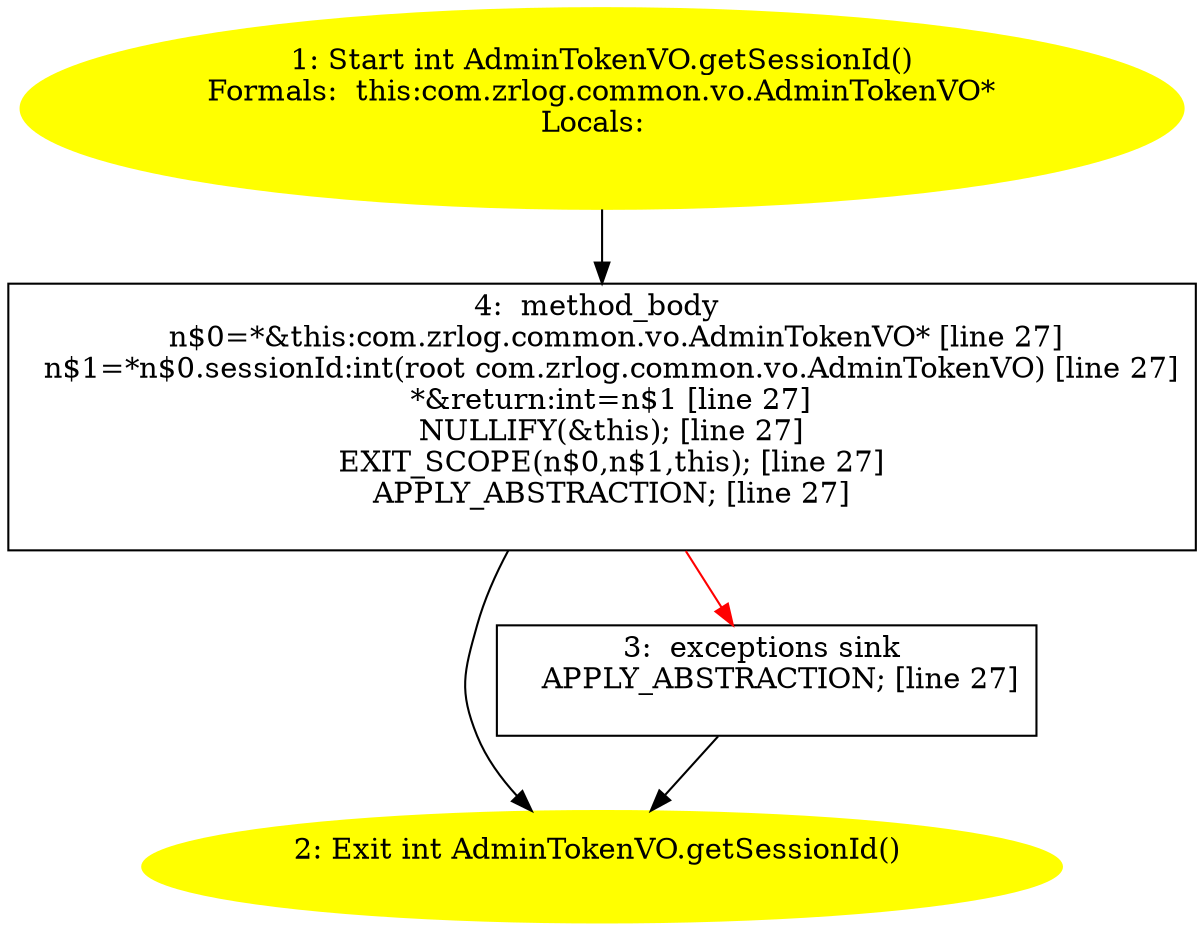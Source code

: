 /* @generated */
digraph cfg {
"com.zrlog.common.vo.AdminTokenVO.getSessionId():int.7a0fe0995501e17cba7015cff1a004c4_1" [label="1: Start int AdminTokenVO.getSessionId()\nFormals:  this:com.zrlog.common.vo.AdminTokenVO*\nLocals:  \n  " color=yellow style=filled]
	

	 "com.zrlog.common.vo.AdminTokenVO.getSessionId():int.7a0fe0995501e17cba7015cff1a004c4_1" -> "com.zrlog.common.vo.AdminTokenVO.getSessionId():int.7a0fe0995501e17cba7015cff1a004c4_4" ;
"com.zrlog.common.vo.AdminTokenVO.getSessionId():int.7a0fe0995501e17cba7015cff1a004c4_2" [label="2: Exit int AdminTokenVO.getSessionId() \n  " color=yellow style=filled]
	

"com.zrlog.common.vo.AdminTokenVO.getSessionId():int.7a0fe0995501e17cba7015cff1a004c4_3" [label="3:  exceptions sink \n   APPLY_ABSTRACTION; [line 27]\n " shape="box"]
	

	 "com.zrlog.common.vo.AdminTokenVO.getSessionId():int.7a0fe0995501e17cba7015cff1a004c4_3" -> "com.zrlog.common.vo.AdminTokenVO.getSessionId():int.7a0fe0995501e17cba7015cff1a004c4_2" ;
"com.zrlog.common.vo.AdminTokenVO.getSessionId():int.7a0fe0995501e17cba7015cff1a004c4_4" [label="4:  method_body \n   n$0=*&this:com.zrlog.common.vo.AdminTokenVO* [line 27]\n  n$1=*n$0.sessionId:int(root com.zrlog.common.vo.AdminTokenVO) [line 27]\n  *&return:int=n$1 [line 27]\n  NULLIFY(&this); [line 27]\n  EXIT_SCOPE(n$0,n$1,this); [line 27]\n  APPLY_ABSTRACTION; [line 27]\n " shape="box"]
	

	 "com.zrlog.common.vo.AdminTokenVO.getSessionId():int.7a0fe0995501e17cba7015cff1a004c4_4" -> "com.zrlog.common.vo.AdminTokenVO.getSessionId():int.7a0fe0995501e17cba7015cff1a004c4_2" ;
	 "com.zrlog.common.vo.AdminTokenVO.getSessionId():int.7a0fe0995501e17cba7015cff1a004c4_4" -> "com.zrlog.common.vo.AdminTokenVO.getSessionId():int.7a0fe0995501e17cba7015cff1a004c4_3" [color="red" ];
}
